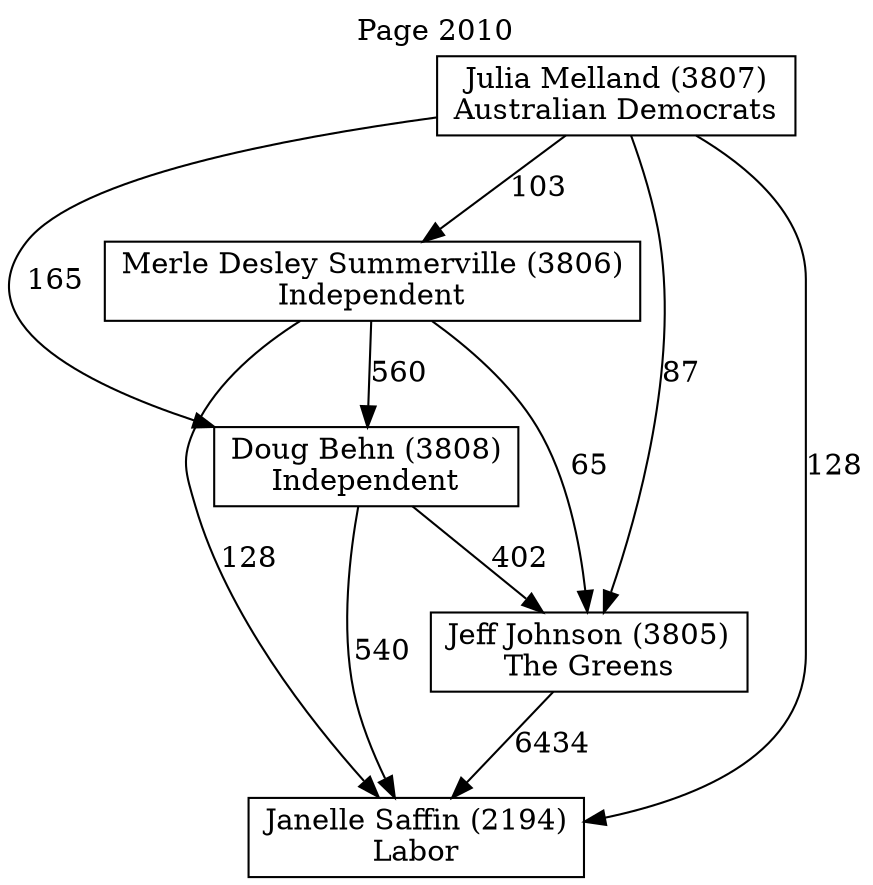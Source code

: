 // House preference flow
digraph "Janelle Saffin (2194)_Page_2010" {
	graph [label="Page 2010" labelloc=t mclimit=10]
	node [shape=box]
	"Doug Behn (3808)" [label="Doug Behn (3808)
Independent"]
	"Janelle Saffin (2194)" [label="Janelle Saffin (2194)
Labor"]
	"Jeff Johnson (3805)" [label="Jeff Johnson (3805)
The Greens"]
	"Julia Melland (3807)" [label="Julia Melland (3807)
Australian Democrats"]
	"Merle Desley Summerville (3806)" [label="Merle Desley Summerville (3806)
Independent"]
	"Doug Behn (3808)" -> "Janelle Saffin (2194)" [label=540]
	"Doug Behn (3808)" -> "Jeff Johnson (3805)" [label=402]
	"Jeff Johnson (3805)" -> "Janelle Saffin (2194)" [label=6434]
	"Julia Melland (3807)" -> "Doug Behn (3808)" [label=165]
	"Julia Melland (3807)" -> "Janelle Saffin (2194)" [label=128]
	"Julia Melland (3807)" -> "Jeff Johnson (3805)" [label=87]
	"Julia Melland (3807)" -> "Merle Desley Summerville (3806)" [label=103]
	"Merle Desley Summerville (3806)" -> "Doug Behn (3808)" [label=560]
	"Merle Desley Summerville (3806)" -> "Janelle Saffin (2194)" [label=128]
	"Merle Desley Summerville (3806)" -> "Jeff Johnson (3805)" [label=65]
}

